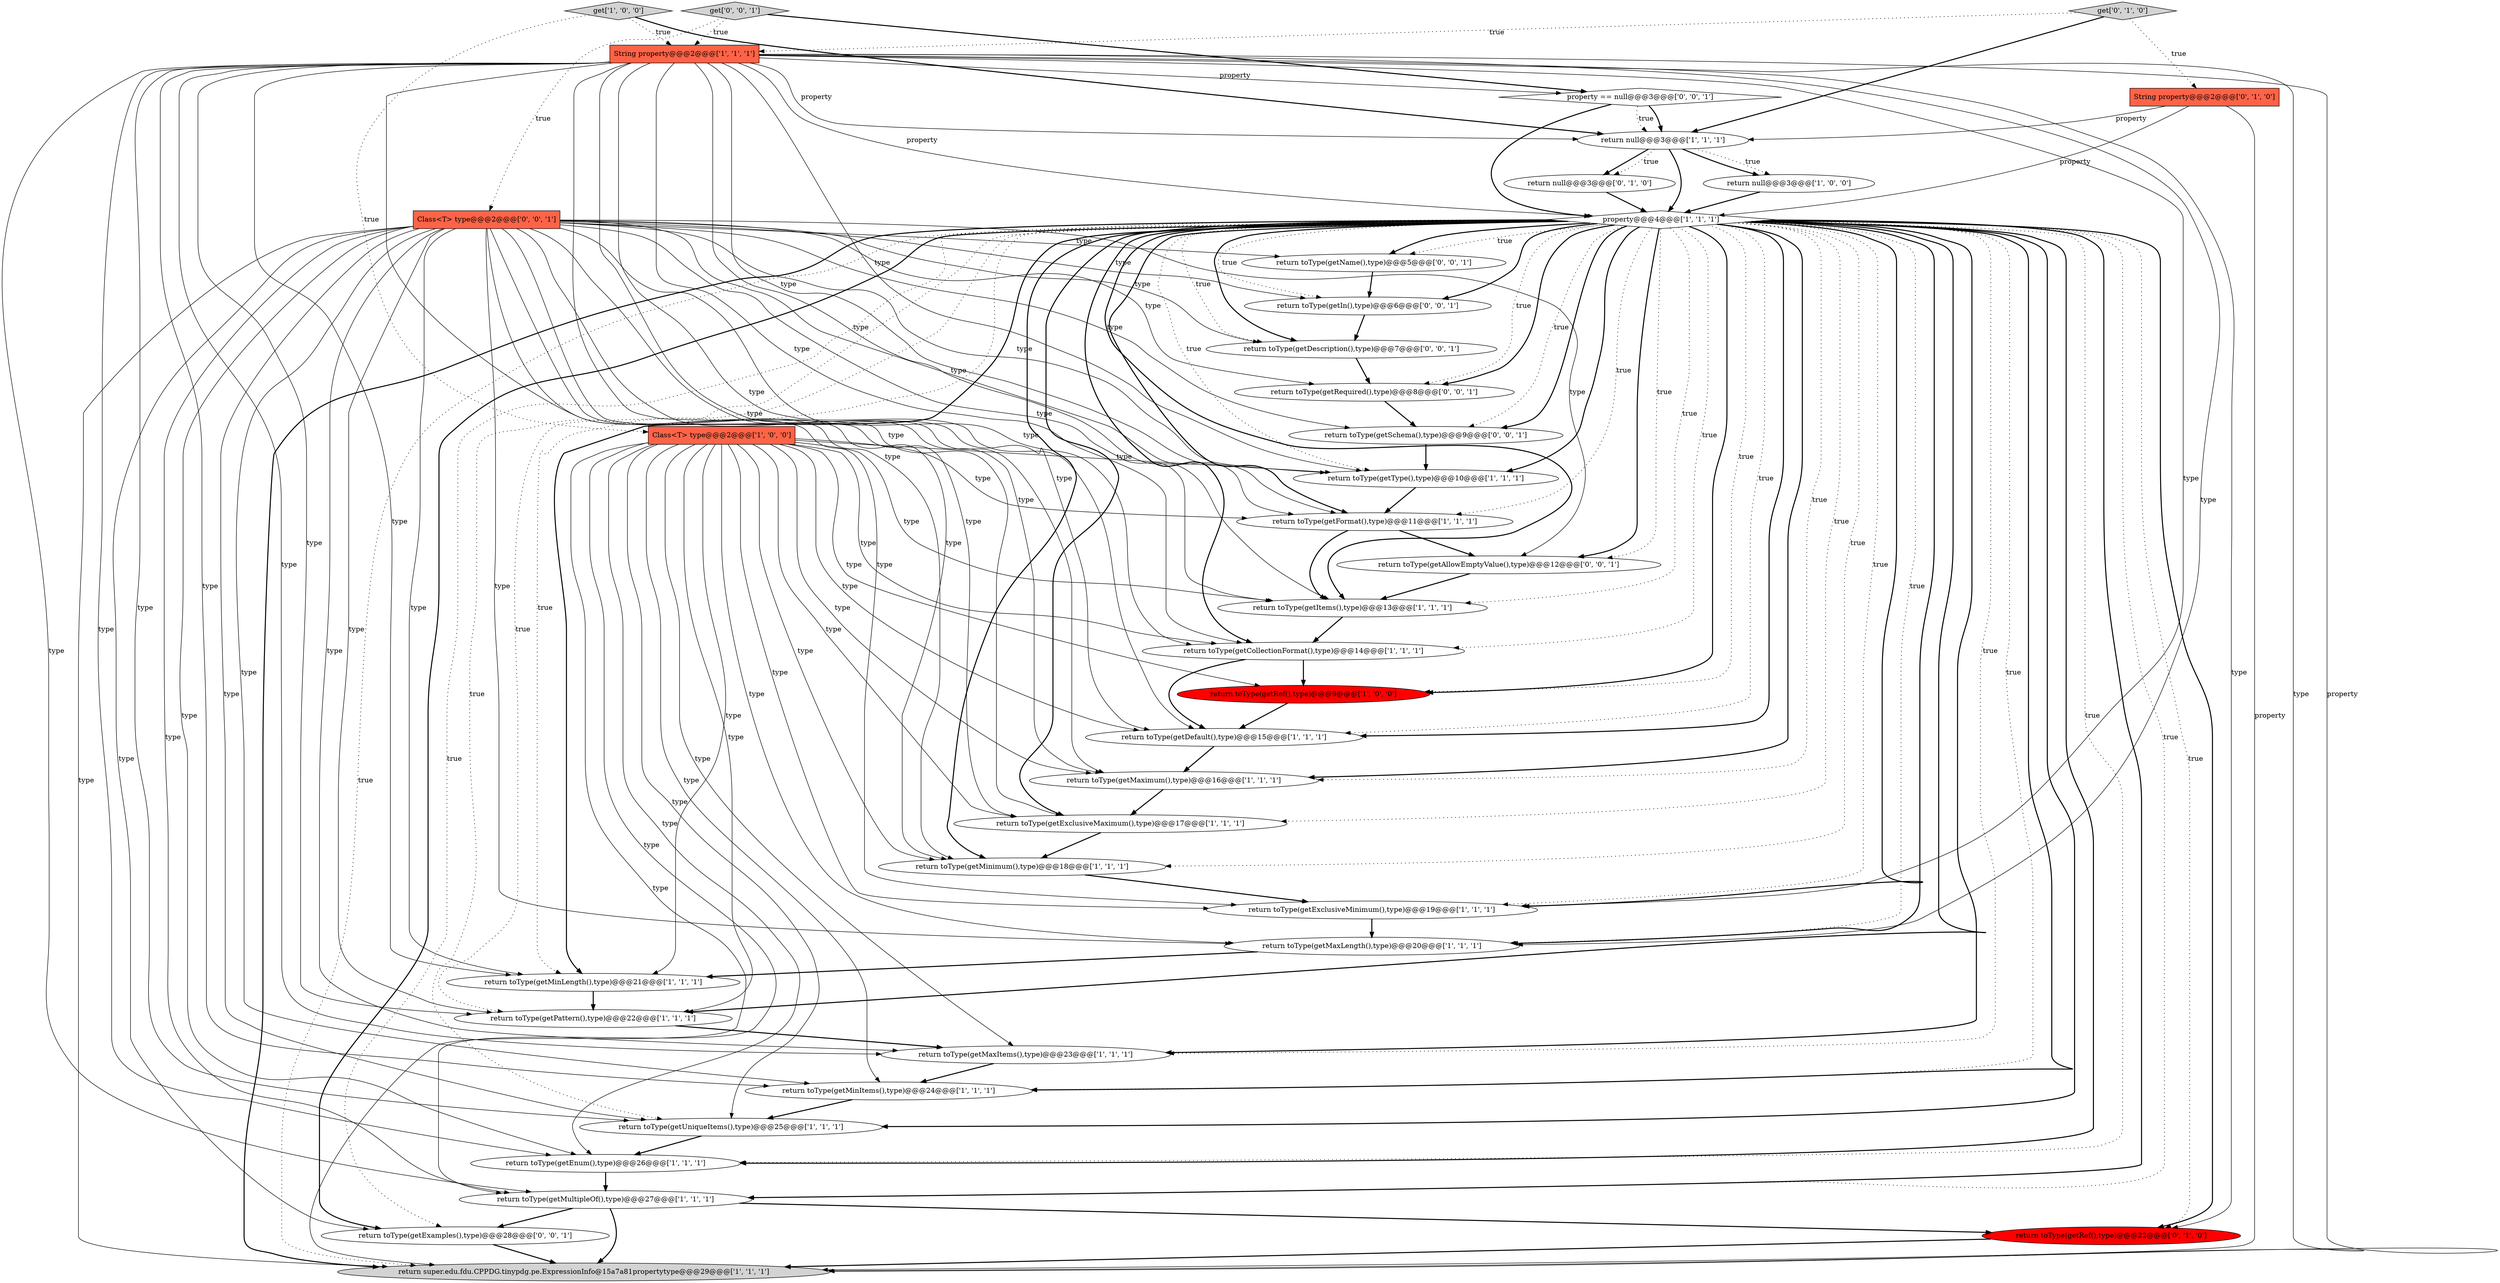 digraph {
32 [style = filled, label = "return toType(getName(),type)@@@5@@@['0', '0', '1']", fillcolor = white, shape = ellipse image = "AAA0AAABBB3BBB"];
29 [style = filled, label = "property == null@@@3@@@['0', '0', '1']", fillcolor = white, shape = diamond image = "AAA0AAABBB3BBB"];
8 [style = filled, label = "String property@@@2@@@['1', '1', '1']", fillcolor = tomato, shape = box image = "AAA0AAABBB1BBB"];
25 [style = filled, label = "return null@@@3@@@['0', '1', '0']", fillcolor = white, shape = ellipse image = "AAA0AAABBB2BBB"];
9 [style = filled, label = "return toType(getPattern(),type)@@@22@@@['1', '1', '1']", fillcolor = white, shape = ellipse image = "AAA0AAABBB1BBB"];
2 [style = filled, label = "return toType(getMaxLength(),type)@@@20@@@['1', '1', '1']", fillcolor = white, shape = ellipse image = "AAA0AAABBB1BBB"];
20 [style = filled, label = "return toType(getEnum(),type)@@@26@@@['1', '1', '1']", fillcolor = white, shape = ellipse image = "AAA0AAABBB1BBB"];
16 [style = filled, label = "return toType(getDefault(),type)@@@15@@@['1', '1', '1']", fillcolor = white, shape = ellipse image = "AAA0AAABBB1BBB"];
1 [style = filled, label = "return toType(getExclusiveMinimum(),type)@@@19@@@['1', '1', '1']", fillcolor = white, shape = ellipse image = "AAA0AAABBB1BBB"];
23 [style = filled, label = "return toType(getCollectionFormat(),type)@@@14@@@['1', '1', '1']", fillcolor = white, shape = ellipse image = "AAA0AAABBB1BBB"];
30 [style = filled, label = "Class<T> type@@@2@@@['0', '0', '1']", fillcolor = tomato, shape = box image = "AAA0AAABBB3BBB"];
35 [style = filled, label = "return toType(getAllowEmptyValue(),type)@@@12@@@['0', '0', '1']", fillcolor = white, shape = ellipse image = "AAA0AAABBB3BBB"];
36 [style = filled, label = "return toType(getSchema(),type)@@@9@@@['0', '0', '1']", fillcolor = white, shape = ellipse image = "AAA0AAABBB3BBB"];
4 [style = filled, label = "get['1', '0', '0']", fillcolor = lightgray, shape = diamond image = "AAA0AAABBB1BBB"];
26 [style = filled, label = "return toType(getRef(),type)@@@22@@@['0', '1', '0']", fillcolor = red, shape = ellipse image = "AAA1AAABBB2BBB"];
3 [style = filled, label = "return toType(getFormat(),type)@@@11@@@['1', '1', '1']", fillcolor = white, shape = ellipse image = "AAA0AAABBB1BBB"];
6 [style = filled, label = "return toType(getUniqueItems(),type)@@@25@@@['1', '1', '1']", fillcolor = white, shape = ellipse image = "AAA0AAABBB1BBB"];
34 [style = filled, label = "return toType(getRequired(),type)@@@8@@@['0', '0', '1']", fillcolor = white, shape = ellipse image = "AAA0AAABBB3BBB"];
10 [style = filled, label = "return toType(getMinItems(),type)@@@24@@@['1', '1', '1']", fillcolor = white, shape = ellipse image = "AAA0AAABBB1BBB"];
12 [style = filled, label = "return toType(getMaxItems(),type)@@@23@@@['1', '1', '1']", fillcolor = white, shape = ellipse image = "AAA0AAABBB1BBB"];
11 [style = filled, label = "property@@@4@@@['1', '1', '1']", fillcolor = white, shape = diamond image = "AAA0AAABBB1BBB"];
14 [style = filled, label = "return null@@@3@@@['1', '0', '0']", fillcolor = white, shape = ellipse image = "AAA0AAABBB1BBB"];
15 [style = filled, label = "return null@@@3@@@['1', '1', '1']", fillcolor = white, shape = ellipse image = "AAA0AAABBB1BBB"];
7 [style = filled, label = "return toType(getItems(),type)@@@13@@@['1', '1', '1']", fillcolor = white, shape = ellipse image = "AAA0AAABBB1BBB"];
17 [style = filled, label = "return toType(getExclusiveMaximum(),type)@@@17@@@['1', '1', '1']", fillcolor = white, shape = ellipse image = "AAA0AAABBB1BBB"];
38 [style = filled, label = "return toType(getExamples(),type)@@@28@@@['0', '0', '1']", fillcolor = white, shape = ellipse image = "AAA0AAABBB3BBB"];
5 [style = filled, label = "Class<T> type@@@2@@@['1', '0', '0']", fillcolor = tomato, shape = box image = "AAA0AAABBB1BBB"];
33 [style = filled, label = "return toType(getIn(),type)@@@6@@@['0', '0', '1']", fillcolor = white, shape = ellipse image = "AAA0AAABBB3BBB"];
22 [style = filled, label = "return toType(getType(),type)@@@10@@@['1', '1', '1']", fillcolor = white, shape = ellipse image = "AAA0AAABBB1BBB"];
27 [style = filled, label = "String property@@@2@@@['0', '1', '0']", fillcolor = tomato, shape = box image = "AAA0AAABBB2BBB"];
21 [style = filled, label = "return toType(getMinimum(),type)@@@18@@@['1', '1', '1']", fillcolor = white, shape = ellipse image = "AAA0AAABBB1BBB"];
18 [style = filled, label = "return super.edu.fdu.CPPDG.tinypdg.pe.ExpressionInfo@15a7a81propertytype@@@29@@@['1', '1', '1']", fillcolor = lightgray, shape = ellipse image = "AAA0AAABBB1BBB"];
28 [style = filled, label = "get['0', '1', '0']", fillcolor = lightgray, shape = diamond image = "AAA0AAABBB2BBB"];
31 [style = filled, label = "get['0', '0', '1']", fillcolor = lightgray, shape = diamond image = "AAA0AAABBB3BBB"];
19 [style = filled, label = "return toType(getRef(),type)@@@9@@@['1', '0', '0']", fillcolor = red, shape = ellipse image = "AAA1AAABBB1BBB"];
37 [style = filled, label = "return toType(getDescription(),type)@@@7@@@['0', '0', '1']", fillcolor = white, shape = ellipse image = "AAA0AAABBB3BBB"];
13 [style = filled, label = "return toType(getMultipleOf(),type)@@@27@@@['1', '1', '1']", fillcolor = white, shape = ellipse image = "AAA0AAABBB1BBB"];
24 [style = filled, label = "return toType(getMinLength(),type)@@@21@@@['1', '1', '1']", fillcolor = white, shape = ellipse image = "AAA0AAABBB1BBB"];
0 [style = filled, label = "return toType(getMaximum(),type)@@@16@@@['1', '1', '1']", fillcolor = white, shape = ellipse image = "AAA0AAABBB1BBB"];
29->15 [style = bold, label=""];
16->0 [style = bold, label=""];
8->0 [style = solid, label="type"];
30->17 [style = solid, label="type"];
15->25 [style = bold, label=""];
8->15 [style = solid, label="property"];
30->6 [style = solid, label="type"];
11->1 [style = dotted, label="true"];
30->32 [style = solid, label="type"];
8->23 [style = solid, label="type"];
11->12 [style = dotted, label="true"];
4->15 [style = bold, label=""];
5->19 [style = solid, label="type"];
5->21 [style = solid, label="type"];
8->17 [style = solid, label="type"];
5->17 [style = solid, label="type"];
8->24 [style = solid, label="type"];
8->16 [style = solid, label="type"];
11->9 [style = bold, label=""];
11->36 [style = bold, label=""];
3->35 [style = bold, label=""];
11->34 [style = dotted, label="true"];
30->3 [style = solid, label="type"];
11->2 [style = dotted, label="true"];
5->10 [style = solid, label="type"];
12->10 [style = bold, label=""];
15->11 [style = bold, label=""];
8->13 [style = solid, label="type"];
8->22 [style = solid, label="type"];
11->0 [style = dotted, label="true"];
5->6 [style = solid, label="type"];
11->13 [style = bold, label=""];
21->1 [style = bold, label=""];
8->3 [style = solid, label="type"];
8->10 [style = solid, label="type"];
11->33 [style = bold, label=""];
28->27 [style = dotted, label="true"];
2->24 [style = bold, label=""];
8->7 [style = solid, label="type"];
8->18 [style = solid, label="type"];
14->11 [style = bold, label=""];
17->21 [style = bold, label=""];
35->7 [style = bold, label=""];
8->6 [style = solid, label="type"];
11->36 [style = dotted, label="true"];
11->7 [style = dotted, label="true"];
30->10 [style = solid, label="type"];
8->18 [style = solid, label="property"];
11->33 [style = dotted, label="true"];
11->16 [style = bold, label=""];
30->36 [style = solid, label="type"];
30->22 [style = solid, label="type"];
28->8 [style = dotted, label="true"];
11->37 [style = dotted, label="true"];
30->24 [style = solid, label="type"];
11->10 [style = dotted, label="true"];
0->17 [style = bold, label=""];
30->38 [style = solid, label="type"];
11->37 [style = bold, label=""];
8->26 [style = solid, label="type"];
31->29 [style = bold, label=""];
11->35 [style = dotted, label="true"];
11->12 [style = bold, label=""];
11->13 [style = dotted, label="true"];
15->14 [style = dotted, label="true"];
5->22 [style = solid, label="type"];
11->18 [style = bold, label=""];
11->26 [style = dotted, label="true"];
5->9 [style = solid, label="type"];
31->30 [style = dotted, label="true"];
38->18 [style = bold, label=""];
5->0 [style = solid, label="type"];
8->21 [style = solid, label="type"];
3->7 [style = bold, label=""];
5->13 [style = solid, label="type"];
7->23 [style = bold, label=""];
34->36 [style = bold, label=""];
30->0 [style = solid, label="type"];
11->16 [style = dotted, label="true"];
11->17 [style = bold, label=""];
11->19 [style = dotted, label="true"];
5->24 [style = solid, label="type"];
30->23 [style = solid, label="type"];
30->18 [style = solid, label="type"];
29->11 [style = bold, label=""];
11->24 [style = dotted, label="true"];
13->18 [style = bold, label=""];
11->38 [style = dotted, label="true"];
11->26 [style = bold, label=""];
5->12 [style = solid, label="type"];
4->5 [style = dotted, label="true"];
20->13 [style = bold, label=""];
5->18 [style = solid, label="type"];
15->14 [style = bold, label=""];
8->9 [style = solid, label="type"];
11->21 [style = bold, label=""];
30->35 [style = solid, label="type"];
30->7 [style = solid, label="type"];
11->17 [style = dotted, label="true"];
30->37 [style = solid, label="type"];
11->9 [style = dotted, label="true"];
11->32 [style = bold, label=""];
5->2 [style = solid, label="type"];
5->1 [style = solid, label="type"];
11->24 [style = bold, label=""];
5->20 [style = solid, label="type"];
10->6 [style = bold, label=""];
32->33 [style = bold, label=""];
31->8 [style = dotted, label="true"];
19->16 [style = bold, label=""];
6->20 [style = bold, label=""];
5->23 [style = solid, label="type"];
11->20 [style = dotted, label="true"];
30->12 [style = solid, label="type"];
11->3 [style = bold, label=""];
13->26 [style = bold, label=""];
11->10 [style = bold, label=""];
11->6 [style = dotted, label="true"];
23->19 [style = bold, label=""];
11->22 [style = bold, label=""];
8->20 [style = solid, label="type"];
1->2 [style = bold, label=""];
9->12 [style = bold, label=""];
15->25 [style = dotted, label="true"];
33->37 [style = bold, label=""];
11->3 [style = dotted, label="true"];
24->9 [style = bold, label=""];
30->21 [style = solid, label="type"];
30->13 [style = solid, label="type"];
8->2 [style = solid, label="type"];
11->32 [style = dotted, label="true"];
11->20 [style = bold, label=""];
23->16 [style = bold, label=""];
28->15 [style = bold, label=""];
11->38 [style = bold, label=""];
8->11 [style = solid, label="property"];
11->1 [style = bold, label=""];
11->6 [style = bold, label=""];
36->22 [style = bold, label=""];
11->23 [style = dotted, label="true"];
5->7 [style = solid, label="type"];
8->12 [style = solid, label="type"];
4->8 [style = dotted, label="true"];
30->34 [style = solid, label="type"];
30->1 [style = solid, label="type"];
30->9 [style = solid, label="type"];
11->18 [style = dotted, label="true"];
11->19 [style = bold, label=""];
29->15 [style = dotted, label="true"];
11->22 [style = dotted, label="true"];
11->2 [style = bold, label=""];
11->35 [style = bold, label=""];
8->29 [style = solid, label="property"];
22->3 [style = bold, label=""];
5->16 [style = solid, label="type"];
11->0 [style = bold, label=""];
11->34 [style = bold, label=""];
27->11 [style = solid, label="property"];
25->11 [style = bold, label=""];
37->34 [style = bold, label=""];
27->15 [style = solid, label="property"];
27->18 [style = solid, label="property"];
13->38 [style = bold, label=""];
30->20 [style = solid, label="type"];
8->1 [style = solid, label="type"];
11->21 [style = dotted, label="true"];
30->2 [style = solid, label="type"];
5->3 [style = solid, label="type"];
30->33 [style = solid, label="type"];
11->23 [style = bold, label=""];
11->7 [style = bold, label=""];
26->18 [style = bold, label=""];
30->16 [style = solid, label="type"];
}
